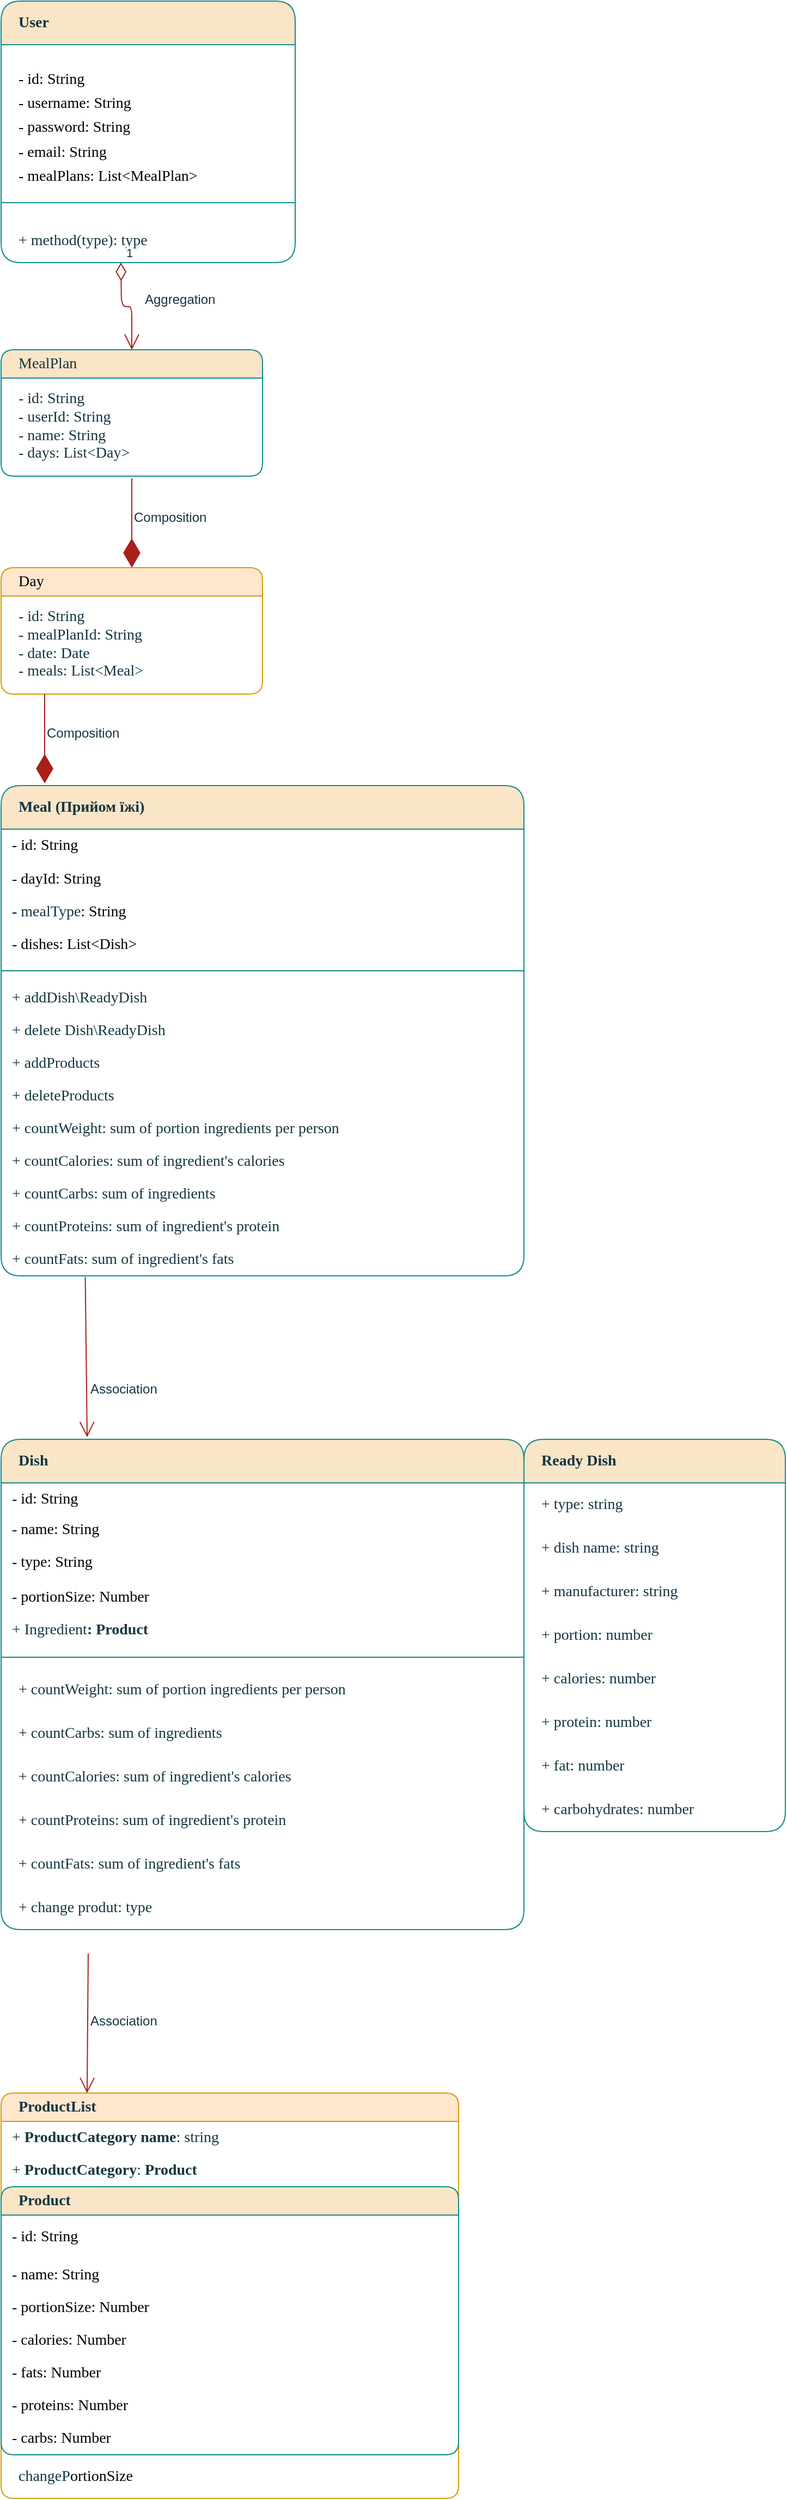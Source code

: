 <mxfile version="24.5.3" type="github">
  <diagram id="C5RBs43oDa-KdzZeNtuy" name="Class diagram">
    <mxGraphModel dx="2274" dy="549" grid="1" gridSize="10" guides="1" tooltips="1" connect="1" arrows="1" fold="1" page="1" pageScale="1" pageWidth="1169" pageHeight="1654" math="0" shadow="0">
      <root>
        <mxCell id="WIyWlLk6GJQsqaUBKTNV-0" />
        <mxCell id="WIyWlLk6GJQsqaUBKTNV-1" parent="WIyWlLk6GJQsqaUBKTNV-0" />
        <mxCell id="tmJ_A6NvHQKnJ2QSPhdl-1" value="User" style="swimlane;fontStyle=1;align=left;verticalAlign=middle;childLayout=stackLayout;horizontal=1;startSize=40;horizontalStack=0;resizeParent=1;resizeParentMax=0;resizeLast=0;collapsible=1;marginBottom=0;html=1;fontFamily=Lucida Console;fontSize=14;labelBorderColor=none;fontColor=#143642;labelBackgroundColor=none;fillColor=#FAE5C7;strokeColor=#0F8B8D;textDirection=ltr;spacingLeft=10;spacing=6;rounded=1;" parent="WIyWlLk6GJQsqaUBKTNV-1" vertex="1">
          <mxGeometry x="-1120" y="40" width="270" height="240" as="geometry" />
        </mxCell>
        <mxCell id="tmJ_A6NvHQKnJ2QSPhdl-2" value="&lt;p style=&quot;line-height: 160%;&quot;&gt;&lt;span style=&quot;color: rgb(0, 0, 0); font-size: 14px; text-wrap: wrap;&quot;&gt;- id: String&amp;nbsp; &amp;nbsp;&amp;nbsp;&lt;/span&gt;&lt;br style=&quot;padding: 0px; margin: 0px; color: rgb(0, 0, 0); font-size: 14px; text-wrap: wrap;&quot;&gt;&lt;span style=&quot;color: rgb(0, 0, 0); font-size: 14px; text-wrap: wrap;&quot;&gt;- username: String&lt;/span&gt;&lt;br style=&quot;padding: 0px; margin: 0px; color: rgb(0, 0, 0); font-size: 14px; text-wrap: wrap;&quot;&gt;&lt;span style=&quot;color: rgb(0, 0, 0); font-size: 14px; text-wrap: wrap;&quot;&gt;- password: String&amp;nbsp;&lt;/span&gt;&lt;br style=&quot;padding: 0px; margin: 0px; color: rgb(0, 0, 0); font-size: 14px; text-wrap: wrap;&quot;&gt;&lt;span style=&quot;color: rgb(0, 0, 0); font-size: 14px; text-wrap: wrap;&quot;&gt;- email: String&amp;nbsp;&lt;/span&gt;&lt;br style=&quot;padding: 0px; margin: 0px; color: rgb(0, 0, 0); font-size: 14px; text-wrap: wrap;&quot;&gt;&lt;span style=&quot;color: rgb(0, 0, 0); font-size: 14px; text-wrap: wrap;&quot;&gt;- mealPlans: List&amp;lt;MealPlan&amp;gt;&lt;/span&gt;&lt;/p&gt;" style="text;strokeColor=none;fillColor=none;align=left;verticalAlign=middle;spacingLeft=10;spacingRight=4;overflow=hidden;rotatable=0;points=[[0,0.5],[1,0.5]];portConstraint=eastwest;html=1;fontFamily=Lucida Console;fontSize=14;labelBorderColor=none;fontColor=#143642;labelBackgroundColor=none;textDirection=ltr;spacing=6;rounded=1;" parent="tmJ_A6NvHQKnJ2QSPhdl-1" vertex="1">
          <mxGeometry y="40" width="270" height="130" as="geometry" />
        </mxCell>
        <mxCell id="tmJ_A6NvHQKnJ2QSPhdl-3" value="" style="line;strokeWidth=1;fillColor=none;align=left;verticalAlign=middle;spacingTop=-1;spacingLeft=10;spacingRight=3;rotatable=0;labelPosition=right;points=[];portConstraint=eastwest;strokeColor=#0F8B8D;fontFamily=Lucida Console;fontSize=14;labelBorderColor=none;fontColor=#143642;labelBackgroundColor=none;textDirection=ltr;spacing=6;rounded=1;" parent="tmJ_A6NvHQKnJ2QSPhdl-1" vertex="1">
          <mxGeometry y="170" width="270" height="30" as="geometry" />
        </mxCell>
        <mxCell id="tmJ_A6NvHQKnJ2QSPhdl-4" value="+ method(type): type" style="text;strokeColor=none;fillColor=none;align=left;verticalAlign=middle;spacingLeft=10;spacingRight=4;overflow=hidden;rotatable=0;points=[[0,0.5],[1,0.5]];portConstraint=eastwest;html=1;fontFamily=Lucida Console;fontSize=14;labelBorderColor=none;fontColor=#143642;labelBackgroundColor=none;textDirection=ltr;spacing=6;rounded=1;" parent="tmJ_A6NvHQKnJ2QSPhdl-1" vertex="1">
          <mxGeometry y="200" width="270" height="40" as="geometry" />
        </mxCell>
        <mxCell id="IxJWcLa0LZMBQhHV0f2C-8" value="1" style="endArrow=open;html=1;endSize=12;startArrow=diamondThin;startSize=14;startFill=0;edgeStyle=orthogonalEdgeStyle;align=left;verticalAlign=bottom;rounded=1;strokeColor=#A8201A;fontColor=#143642;fillColor=#FAE5C7;entryX=0.5;entryY=0;entryDx=0;entryDy=0;" edge="1" parent="tmJ_A6NvHQKnJ2QSPhdl-1" target="IxJWcLa0LZMBQhHV0f2C-6">
          <mxGeometry x="-1" y="3" relative="1" as="geometry">
            <mxPoint x="110" y="240" as="sourcePoint" />
            <mxPoint x="270" y="240" as="targetPoint" />
          </mxGeometry>
        </mxCell>
        <mxCell id="tmJ_A6NvHQKnJ2QSPhdl-9" value="Ready Dish" style="swimlane;fontStyle=1;align=left;verticalAlign=middle;childLayout=stackLayout;horizontal=1;startSize=40;horizontalStack=0;resizeParent=1;resizeParentMax=0;resizeLast=0;collapsible=1;marginBottom=0;html=1;fontFamily=Lucida Console;fontSize=14;labelBorderColor=none;fillColor=#FAE5C7;strokeColor=#0F8B8D;labelBackgroundColor=none;fontColor=#143642;textDirection=ltr;spacingLeft=10;spacing=6;rounded=1;" parent="WIyWlLk6GJQsqaUBKTNV-1" vertex="1">
          <mxGeometry x="-640" y="1360" width="240" height="360" as="geometry">
            <mxRectangle x="-400" y="40" width="150" height="40" as="alternateBounds" />
          </mxGeometry>
        </mxCell>
        <mxCell id="tmJ_A6NvHQKnJ2QSPhdl-10" value="+ type: string" style="text;strokeColor=none;fillColor=none;align=left;verticalAlign=middle;spacingLeft=10;spacingRight=4;overflow=hidden;rotatable=0;points=[[0,0.5],[1,0.5]];portConstraint=eastwest;html=1;fontFamily=Lucida Console;fontSize=14;labelBorderColor=none;fontColor=#143642;labelBackgroundColor=none;textDirection=ltr;spacing=6;rounded=1;" parent="tmJ_A6NvHQKnJ2QSPhdl-9" vertex="1">
          <mxGeometry y="40" width="240" height="40" as="geometry" />
        </mxCell>
        <mxCell id="tmJ_A6NvHQKnJ2QSPhdl-67" value="&lt;span style=&quot;font-size: 14px;&quot;&gt;+ dish name: string&lt;/span&gt;" style="text;strokeColor=none;fillColor=none;align=left;verticalAlign=middle;spacingLeft=10;spacingRight=4;overflow=hidden;rotatable=0;points=[[0,0.5],[1,0.5]];portConstraint=eastwest;html=1;fontColor=#143642;fontSize=14;fontFamily=Lucida Console;labelBackgroundColor=none;textDirection=ltr;spacing=6;rounded=1;" parent="tmJ_A6NvHQKnJ2QSPhdl-9" vertex="1">
          <mxGeometry y="80" width="240" height="40" as="geometry" />
        </mxCell>
        <mxCell id="tmJ_A6NvHQKnJ2QSPhdl-27" value="+ manufacturer: string" style="text;strokeColor=none;fillColor=none;align=left;verticalAlign=middle;spacingLeft=10;spacingRight=4;overflow=hidden;rotatable=0;points=[[0,0.5],[1,0.5]];portConstraint=eastwest;html=1;fontFamily=Lucida Console;fontSize=14;labelBorderColor=none;fontColor=#143642;labelBackgroundColor=none;textDirection=ltr;spacing=6;rounded=1;" parent="tmJ_A6NvHQKnJ2QSPhdl-9" vertex="1">
          <mxGeometry y="120" width="240" height="40" as="geometry" />
        </mxCell>
        <mxCell id="tmJ_A6NvHQKnJ2QSPhdl-28" value="+ portion: number" style="text;strokeColor=none;fillColor=none;align=left;verticalAlign=middle;spacingLeft=10;spacingRight=4;overflow=hidden;rotatable=0;points=[[0,0.5],[1,0.5]];portConstraint=eastwest;html=1;fontFamily=Lucida Console;fontSize=14;labelBorderColor=none;fontColor=#143642;labelBackgroundColor=none;textDirection=ltr;spacing=6;rounded=1;" parent="tmJ_A6NvHQKnJ2QSPhdl-9" vertex="1">
          <mxGeometry y="160" width="240" height="40" as="geometry" />
        </mxCell>
        <mxCell id="tmJ_A6NvHQKnJ2QSPhdl-68" value="+&amp;nbsp;&lt;span style=&quot;font-size: 14px; white-space: pre;&quot;&gt;calories&lt;/span&gt;&lt;span style=&quot;font-size: 14px;&quot;&gt;:&amp;nbsp;&lt;/span&gt;number" style="text;strokeColor=none;fillColor=none;align=left;verticalAlign=middle;spacingLeft=10;spacingRight=4;overflow=hidden;rotatable=0;points=[[0,0.5],[1,0.5]];portConstraint=eastwest;html=1;fontFamily=Lucida Console;fontSize=14;labelBorderColor=none;fontColor=#143642;labelBackgroundColor=none;textDirection=ltr;spacing=6;rounded=1;" parent="tmJ_A6NvHQKnJ2QSPhdl-9" vertex="1">
          <mxGeometry y="200" width="240" height="40" as="geometry" />
        </mxCell>
        <mxCell id="tmJ_A6NvHQKnJ2QSPhdl-69" value="+&amp;nbsp;&lt;span style=&quot;font-size: 14px; white-space: pre;&quot;&gt;protein&lt;/span&gt;&lt;span style=&quot;font-size: 14px;&quot;&gt;:&amp;nbsp;&lt;/span&gt;number" style="text;strokeColor=none;fillColor=none;align=left;verticalAlign=middle;spacingLeft=10;spacingRight=4;overflow=hidden;rotatable=0;points=[[0,0.5],[1,0.5]];portConstraint=eastwest;html=1;fontFamily=Lucida Console;fontSize=14;labelBorderColor=none;fontColor=#143642;labelBackgroundColor=none;textDirection=ltr;spacing=6;rounded=1;" parent="tmJ_A6NvHQKnJ2QSPhdl-9" vertex="1">
          <mxGeometry y="240" width="240" height="40" as="geometry" />
        </mxCell>
        <mxCell id="tmJ_A6NvHQKnJ2QSPhdl-71" value="+&amp;nbsp;&lt;span style=&quot;font-size: 14px; white-space: pre;&quot;&gt;fat&lt;/span&gt;&lt;span style=&quot;font-size: 14px;&quot;&gt;:&amp;nbsp;&lt;/span&gt;number" style="text;strokeColor=none;fillColor=none;align=left;verticalAlign=middle;spacingLeft=10;spacingRight=4;overflow=hidden;rotatable=0;points=[[0,0.5],[1,0.5]];portConstraint=eastwest;html=1;fontFamily=Lucida Console;fontSize=14;labelBorderColor=none;fontColor=#143642;labelBackgroundColor=none;textDirection=ltr;spacing=6;rounded=1;" parent="tmJ_A6NvHQKnJ2QSPhdl-9" vertex="1">
          <mxGeometry y="280" width="240" height="40" as="geometry" />
        </mxCell>
        <mxCell id="tmJ_A6NvHQKnJ2QSPhdl-70" value="+&amp;nbsp;&lt;span style=&quot;font-size: 14px; white-space: pre;&quot;&gt;carbohydrates&lt;/span&gt;&lt;span style=&quot;font-size: 14px;&quot;&gt;:&amp;nbsp;&lt;/span&gt;number" style="text;strokeColor=none;fillColor=none;align=left;verticalAlign=middle;spacingLeft=10;spacingRight=4;overflow=hidden;rotatable=0;points=[[0,0.5],[1,0.5]];portConstraint=eastwest;html=1;fontFamily=Lucida Console;fontSize=14;labelBorderColor=none;fontColor=#143642;labelBackgroundColor=none;textDirection=ltr;spacing=6;rounded=1;" parent="tmJ_A6NvHQKnJ2QSPhdl-9" vertex="1">
          <mxGeometry y="320" width="240" height="40" as="geometry" />
        </mxCell>
        <mxCell id="tmJ_A6NvHQKnJ2QSPhdl-13" value="Meal (Прийом їжі) " style="swimlane;fontStyle=1;childLayout=stackLayout;horizontal=1;startSize=40;fillColor=#FAE5C7;horizontalStack=0;resizeParent=1;resizeParentMax=0;resizeLast=0;collapsible=1;marginBottom=0;html=1;fontFamily=Lucida Console;fontSize=14;labelBorderColor=none;fontColor=#143642;labelBackgroundColor=none;strokeColor=#0F8B8D;fillStyle=auto;swimlaneFillColor=none;verticalAlign=middle;textDirection=ltr;spacingLeft=10;spacing=6;align=left;rounded=1;" parent="WIyWlLk6GJQsqaUBKTNV-1" vertex="1">
          <mxGeometry x="-1120" y="760" width="480" height="450" as="geometry">
            <mxRectangle x="-480" y="40" width="160" height="40" as="alternateBounds" />
          </mxGeometry>
        </mxCell>
        <mxCell id="tmJ_A6NvHQKnJ2QSPhdl-15" value="&lt;span style=&quot;text-wrap: wrap; color: rgb(0, 0, 0); font-size: 14px;&quot;&gt;- id: String&lt;/span&gt;" style="text;strokeColor=none;fillColor=none;align=left;verticalAlign=middle;spacingLeft=10;spacingRight=0;overflow=hidden;rotatable=0;points=[[0,0.5],[1,0.5]];portConstraint=eastwest;html=1;labelBackgroundColor=none;fontColor=#143642;fontSize=14;fontFamily=Lucida Console;textDirection=ltr;spacing=0;rounded=1;" parent="tmJ_A6NvHQKnJ2QSPhdl-13" vertex="1">
          <mxGeometry y="40" width="480" height="30" as="geometry" />
        </mxCell>
        <mxCell id="IxJWcLa0LZMBQhHV0f2C-21" value="&lt;span style=&quot;font-family: &amp;quot;Lucida Console&amp;quot;; font-size: 14px; color: rgb(0, 0, 0);&quot;&gt;- dayId: String&amp;nbsp;&lt;/span&gt;" style="text;strokeColor=none;fillColor=none;align=left;verticalAlign=middle;spacingLeft=10;spacingRight=4;overflow=hidden;rotatable=0;points=[[0,0.5],[1,0.5]];portConstraint=eastwest;whiteSpace=wrap;html=1;fontColor=#143642;spacing=0;fontSize=14;" vertex="1" parent="tmJ_A6NvHQKnJ2QSPhdl-13">
          <mxGeometry y="70" width="480" height="30" as="geometry" />
        </mxCell>
        <mxCell id="IxJWcLa0LZMBQhHV0f2C-23" value="&lt;span style=&quot;font-family: &amp;quot;Lucida Console&amp;quot;; font-size: 14px; color: rgb(0, 0, 0);&quot;&gt;-&amp;nbsp;&lt;/span&gt;&lt;span style=&quot;font-family: &amp;quot;Lucida Console&amp;quot;; font-size: 14px; text-wrap: nowrap;&quot;&gt;mealType&lt;/span&gt;&lt;span style=&quot;font-family: &amp;quot;Lucida Console&amp;quot;; font-size: 14px; color: rgb(0, 0, 0);&quot;&gt;: String&amp;nbsp;&amp;nbsp;&lt;/span&gt;" style="text;strokeColor=none;fillColor=none;align=left;verticalAlign=middle;spacingLeft=10;spacingRight=4;overflow=hidden;rotatable=0;points=[[0,0.5],[1,0.5]];portConstraint=eastwest;whiteSpace=wrap;html=1;fontColor=#143642;spacing=0;fontSize=14;" vertex="1" parent="tmJ_A6NvHQKnJ2QSPhdl-13">
          <mxGeometry y="100" width="480" height="30" as="geometry" />
        </mxCell>
        <mxCell id="IxJWcLa0LZMBQhHV0f2C-22" value="&lt;span style=&quot;font-family: &amp;quot;Lucida Console&amp;quot;; font-size: 14px; color: rgb(0, 0, 0);&quot;&gt;- dishes: List&amp;lt;Dish&amp;gt;&amp;nbsp;&lt;/span&gt;" style="text;strokeColor=none;fillColor=none;align=left;verticalAlign=middle;spacingLeft=10;spacingRight=4;overflow=hidden;rotatable=0;points=[[0,0.5],[1,0.5]];portConstraint=eastwest;whiteSpace=wrap;html=1;fontColor=#143642;spacing=0;fontSize=14;" vertex="1" parent="tmJ_A6NvHQKnJ2QSPhdl-13">
          <mxGeometry y="130" width="480" height="30" as="geometry" />
        </mxCell>
        <mxCell id="0uNxK9CNjZ_VZ-BeiqDR-12" value="" style="line;strokeWidth=1;fillColor=none;align=left;verticalAlign=middle;spacingTop=0;spacingLeft=0;spacingRight=0;rotatable=0;labelPosition=right;points=[];portConstraint=eastwest;strokeColor=#0F8B8D;fontColor=#143642;fontSize=14;fontFamily=Lucida Console;labelBackgroundColor=none;textDirection=ltr;spacing=0;rounded=1;" parent="tmJ_A6NvHQKnJ2QSPhdl-13" vertex="1">
          <mxGeometry y="160" width="480" height="20" as="geometry" />
        </mxCell>
        <mxCell id="0uNxK9CNjZ_VZ-BeiqDR-13" value="+ addDish\ReadyDish" style="text;strokeColor=none;fillColor=none;align=left;verticalAlign=middle;spacingLeft=10;spacingRight=4;overflow=hidden;rotatable=0;points=[[0,0.5],[1,0.5]];portConstraint=eastwest;html=1;fontColor=#143642;fontSize=14;fontFamily=Lucida Console;labelBackgroundColor=none;textDirection=ltr;spacing=0;rounded=1;" parent="tmJ_A6NvHQKnJ2QSPhdl-13" vertex="1">
          <mxGeometry y="180" width="480" height="30" as="geometry" />
        </mxCell>
        <mxCell id="0uNxK9CNjZ_VZ-BeiqDR-21" value="+ delete Dish\ReadyDish" style="text;html=1;fontColor=#143642;fontSize=14;fontFamily=Lucida Console;verticalAlign=middle;labelBackgroundColor=none;textDirection=ltr;spacingLeft=10;spacing=0;align=left;rounded=1;" parent="tmJ_A6NvHQKnJ2QSPhdl-13" vertex="1">
          <mxGeometry y="210" width="480" height="30" as="geometry" />
        </mxCell>
        <mxCell id="0uNxK9CNjZ_VZ-BeiqDR-14" value="+ addProducts" style="text;strokeColor=none;fillColor=none;align=left;verticalAlign=middle;spacingLeft=10;spacingRight=4;overflow=hidden;rotatable=0;points=[[0,0.5],[1,0.5]];portConstraint=eastwest;html=1;fontColor=#143642;fontSize=14;fontFamily=Lucida Console;labelBackgroundColor=none;textDirection=ltr;spacing=0;rounded=1;" parent="tmJ_A6NvHQKnJ2QSPhdl-13" vertex="1">
          <mxGeometry y="240" width="480" height="30" as="geometry" />
        </mxCell>
        <mxCell id="0uNxK9CNjZ_VZ-BeiqDR-22" value="+ deleteProducts" style="text;strokeColor=none;fillColor=none;align=left;verticalAlign=middle;spacingLeft=10;spacingRight=4;overflow=hidden;rotatable=0;points=[[0,0.5],[1,0.5]];portConstraint=eastwest;html=1;fontColor=#143642;fontSize=14;fontFamily=Lucida Console;labelBackgroundColor=none;textDirection=ltr;spacing=0;rounded=1;" parent="tmJ_A6NvHQKnJ2QSPhdl-13" vertex="1">
          <mxGeometry y="270" width="480" height="30" as="geometry" />
        </mxCell>
        <mxCell id="0uNxK9CNjZ_VZ-BeiqDR-19" value="&lt;span style=&quot;font-size: 14px;&quot;&gt;+ count&lt;/span&gt;&lt;span style=&quot;font-size: 14px; white-space: pre;&quot;&gt;Weight&lt;/span&gt;&lt;span style=&quot;font-size: 14px;&quot;&gt;:&amp;nbsp;&lt;/span&gt;&lt;span style=&quot;font-size: 14px;&quot;&gt;sum of portion ingredients per person&lt;/span&gt;" style="text;strokeColor=none;fillColor=none;align=left;verticalAlign=middle;spacingLeft=10;spacingRight=4;overflow=hidden;rotatable=0;points=[[0,0.5],[1,0.5]];portConstraint=eastwest;html=1;fontColor=#143642;fontSize=14;fontFamily=Lucida Console;labelBackgroundColor=none;textDirection=ltr;spacing=0;rounded=1;" parent="tmJ_A6NvHQKnJ2QSPhdl-13" vertex="1">
          <mxGeometry y="300" width="480" height="30" as="geometry" />
        </mxCell>
        <mxCell id="0uNxK9CNjZ_VZ-BeiqDR-16" value="+ count&lt;span style=&quot;white-space: pre; font-size: 14px;&quot;&gt;Calories&lt;/span&gt;&lt;span style=&quot;font-size: 14px;&quot;&gt;:&amp;nbsp;&lt;/span&gt;sum of ingredient&#39;s&amp;nbsp;calories" style="text;strokeColor=none;fillColor=none;align=left;verticalAlign=middle;spacingLeft=10;spacingRight=4;overflow=hidden;rotatable=0;points=[[0,0.5],[1,0.5]];portConstraint=eastwest;html=1;fontFamily=Lucida Console;fontSize=14;labelBorderColor=none;fontColor=#143642;labelBackgroundColor=none;textDirection=ltr;spacing=0;rounded=1;" parent="tmJ_A6NvHQKnJ2QSPhdl-13" vertex="1">
          <mxGeometry y="330" width="480" height="30" as="geometry" />
        </mxCell>
        <mxCell id="0uNxK9CNjZ_VZ-BeiqDR-15" value="+ count&lt;span style=&quot;white-space: pre; font-size: 14px;&quot;&gt;Carbs&lt;/span&gt;&lt;span style=&quot;font-size: 14px;&quot;&gt;:&amp;nbsp;&lt;/span&gt;sum of ingredients" style="text;strokeColor=none;fillColor=none;align=left;verticalAlign=middle;spacingLeft=10;spacingRight=4;overflow=hidden;rotatable=0;points=[[0,0.5],[1,0.5]];portConstraint=eastwest;html=1;fontFamily=Lucida Console;fontSize=14;labelBorderColor=none;fontColor=#143642;labelBackgroundColor=none;textDirection=ltr;spacing=0;rounded=1;" parent="tmJ_A6NvHQKnJ2QSPhdl-13" vertex="1">
          <mxGeometry y="360" width="480" height="30" as="geometry" />
        </mxCell>
        <mxCell id="0uNxK9CNjZ_VZ-BeiqDR-20" value="+ count&lt;span style=&quot;white-space: pre; font-size: 14px;&quot;&gt;Proteins&lt;/span&gt;&lt;span style=&quot;font-size: 14px;&quot;&gt;:&amp;nbsp;&lt;/span&gt;sum of ingredient&#39;s&amp;nbsp;&lt;span style=&quot;font-size: 14px; white-space: pre;&quot;&gt;protein&lt;/span&gt;" style="text;strokeColor=none;fillColor=none;align=left;verticalAlign=middle;spacingLeft=10;spacingRight=4;overflow=hidden;rotatable=0;points=[[0,0.5],[1,0.5]];portConstraint=eastwest;html=1;fontFamily=Lucida Console;fontSize=14;labelBorderColor=none;fontColor=#143642;labelBackgroundColor=none;textDirection=ltr;spacing=0;rounded=1;" parent="tmJ_A6NvHQKnJ2QSPhdl-13" vertex="1">
          <mxGeometry y="390" width="480" height="30" as="geometry" />
        </mxCell>
        <mxCell id="0uNxK9CNjZ_VZ-BeiqDR-17" value="+ count&lt;span style=&quot;white-space: pre; font-size: 14px;&quot;&gt;Fats&lt;/span&gt;&lt;span style=&quot;font-size: 14px;&quot;&gt;:&amp;nbsp;&lt;/span&gt;sum of ingredient&#39;s&amp;nbsp;&lt;span style=&quot;font-size: 14px; white-space: pre;&quot;&gt;fats&lt;/span&gt;" style="text;strokeColor=none;fillColor=none;align=left;verticalAlign=middle;spacingLeft=10;spacingRight=4;overflow=hidden;rotatable=0;points=[[0,0.5],[1,0.5]];portConstraint=eastwest;html=1;fontFamily=Lucida Console;fontSize=14;labelBorderColor=none;fontColor=#143642;labelBackgroundColor=none;textDirection=ltr;spacing=0;rounded=1;" parent="tmJ_A6NvHQKnJ2QSPhdl-13" vertex="1">
          <mxGeometry y="420" width="480" height="30" as="geometry" />
        </mxCell>
        <mxCell id="tmJ_A6NvHQKnJ2QSPhdl-61" value="Dish" style="swimlane;fontStyle=1;align=left;verticalAlign=middle;childLayout=stackLayout;horizontal=1;startSize=40;horizontalStack=0;resizeParent=1;resizeParentMax=0;resizeLast=0;collapsible=1;marginBottom=0;html=1;fontFamily=Lucida Console;fontSize=14;labelBorderColor=none;fillColor=#FAE5C7;strokeColor=#0F8B8D;labelBackgroundColor=none;fontColor=#143642;textDirection=ltr;spacingLeft=10;spacing=6;rounded=1;" parent="WIyWlLk6GJQsqaUBKTNV-1" vertex="1">
          <mxGeometry x="-1120" y="1360" width="480" height="450" as="geometry">
            <mxRectangle x="-400" y="40" width="150" height="40" as="alternateBounds" />
          </mxGeometry>
        </mxCell>
        <mxCell id="tmJ_A6NvHQKnJ2QSPhdl-62" value="&lt;span style=&quot;text-wrap: wrap; color: rgb(0, 0, 0); font-size: 14px;&quot;&gt;- id: String&lt;/span&gt;" style="text;strokeColor=none;fillColor=none;align=left;verticalAlign=middle;spacingLeft=10;spacingRight=0;overflow=hidden;rotatable=0;points=[[0,0.5],[1,0.5]];portConstraint=eastwest;html=1;fontFamily=Lucida Console;fontSize=14;labelBorderColor=none;fontColor=#143642;labelBackgroundColor=none;textDirection=ltr;spacing=0;rounded=1;" parent="tmJ_A6NvHQKnJ2QSPhdl-61" vertex="1">
          <mxGeometry y="40" width="480" height="30" as="geometry" />
        </mxCell>
        <mxCell id="IxJWcLa0LZMBQhHV0f2C-18" value="&lt;span style=&quot;font-size: 14px; color: rgb(0, 0, 0);&quot;&gt;- name: String&amp;nbsp;&lt;/span&gt;" style="text;strokeColor=none;fillColor=none;align=left;verticalAlign=top;spacingLeft=10;spacingRight=0;overflow=hidden;rotatable=0;points=[[0,0.5],[1,0.5]];portConstraint=eastwest;whiteSpace=wrap;html=1;fontColor=#143642;spacing=0;fontSize=14;fontFamily=Lucida Console;" vertex="1" parent="tmJ_A6NvHQKnJ2QSPhdl-61">
          <mxGeometry y="70" width="480" height="30" as="geometry" />
        </mxCell>
        <mxCell id="IxJWcLa0LZMBQhHV0f2C-19" value="&lt;span style=&quot;font-size: 14px; color: rgb(0, 0, 0);&quot;&gt;- type: String&amp;nbsp;&amp;nbsp;&lt;/span&gt;" style="text;strokeColor=none;fillColor=none;align=left;verticalAlign=top;spacingLeft=10;spacingRight=0;overflow=hidden;rotatable=0;points=[[0,0.5],[1,0.5]];portConstraint=eastwest;whiteSpace=wrap;html=1;fontColor=#143642;spacing=0;fontSize=14;fontFamily=Lucida Console;" vertex="1" parent="tmJ_A6NvHQKnJ2QSPhdl-61">
          <mxGeometry y="100" width="480" height="30" as="geometry" />
        </mxCell>
        <mxCell id="IxJWcLa0LZMBQhHV0f2C-20" value="&lt;span style=&quot;text-wrap: wrap; color: rgb(0, 0, 0); font-size: 14px;&quot;&gt;- portionSize: Number&amp;nbsp;&lt;/span&gt;" style="text;strokeColor=none;fillColor=none;align=left;verticalAlign=middle;spacingLeft=10;spacingRight=0;overflow=hidden;rotatable=0;points=[[0,0.5],[1,0.5]];portConstraint=eastwest;html=1;fontFamily=Lucida Console;fontSize=14;labelBorderColor=none;fontColor=#143642;labelBackgroundColor=none;textDirection=ltr;spacing=0;rounded=1;" vertex="1" parent="tmJ_A6NvHQKnJ2QSPhdl-61">
          <mxGeometry y="130" width="480" height="30" as="geometry" />
        </mxCell>
        <mxCell id="tmJ_A6NvHQKnJ2QSPhdl-64" value="+ Ingredient&lt;span style=&quot;font-weight: 700; font-size: 14px;&quot;&gt;:&amp;nbsp;&lt;/span&gt;&lt;span style=&quot;font-weight: 700; font-size: 14px;&quot;&gt;Product&lt;/span&gt;" style="text;strokeColor=none;fillColor=none;align=left;verticalAlign=middle;spacingLeft=10;spacingRight=0;overflow=hidden;rotatable=0;points=[[0,0.5],[1,0.5]];portConstraint=eastwest;html=1;fontFamily=Lucida Console;fontSize=14;labelBorderColor=none;fontColor=#143642;labelBackgroundColor=none;textDirection=ltr;spacing=0;rounded=1;" parent="tmJ_A6NvHQKnJ2QSPhdl-61" vertex="1">
          <mxGeometry y="160" width="480" height="30" as="geometry" />
        </mxCell>
        <mxCell id="tmJ_A6NvHQKnJ2QSPhdl-65" value="" style="line;strokeWidth=1;fillColor=none;align=left;verticalAlign=middle;spacingTop=0;spacingLeft=10;spacingRight=0;rotatable=0;labelPosition=right;points=[];portConstraint=eastwest;strokeColor=#0F8B8D;fontFamily=Lucida Console;fontSize=14;labelBorderColor=none;fontColor=#143642;labelBackgroundColor=none;textDirection=ltr;spacing=0;rounded=1;" parent="tmJ_A6NvHQKnJ2QSPhdl-61" vertex="1">
          <mxGeometry y="190" width="480" height="20" as="geometry" />
        </mxCell>
        <mxCell id="0uNxK9CNjZ_VZ-BeiqDR-18" value="+ count&lt;span style=&quot;white-space: pre; font-size: 14px;&quot;&gt;Weight&lt;/span&gt;&lt;span style=&quot;font-size: 14px;&quot;&gt;:&amp;nbsp;&lt;/span&gt;sum of portion ingredients per person" style="text;strokeColor=none;fillColor=none;align=left;verticalAlign=middle;spacingLeft=10;spacingRight=4;overflow=hidden;rotatable=0;points=[[0,0.5],[1,0.5]];portConstraint=eastwest;html=1;fontFamily=Lucida Console;fontSize=14;labelBorderColor=none;fontColor=#143642;labelBackgroundColor=none;textDirection=ltr;spacing=6;rounded=1;" parent="tmJ_A6NvHQKnJ2QSPhdl-61" vertex="1">
          <mxGeometry y="210" width="480" height="40" as="geometry" />
        </mxCell>
        <mxCell id="tmJ_A6NvHQKnJ2QSPhdl-76" value="+ count&lt;span style=&quot;white-space: pre; font-size: 14px;&quot;&gt;Carbs&lt;/span&gt;&lt;span style=&quot;font-size: 14px;&quot;&gt;:&amp;nbsp;&lt;/span&gt;sum of ingredients" style="text;strokeColor=none;fillColor=none;align=left;verticalAlign=middle;spacingLeft=10;spacingRight=4;overflow=hidden;rotatable=0;points=[[0,0.5],[1,0.5]];portConstraint=eastwest;html=1;fontFamily=Lucida Console;fontSize=14;labelBorderColor=none;fontColor=#143642;labelBackgroundColor=none;textDirection=ltr;spacing=6;rounded=1;" parent="tmJ_A6NvHQKnJ2QSPhdl-61" vertex="1">
          <mxGeometry y="250" width="480" height="40" as="geometry" />
        </mxCell>
        <mxCell id="tmJ_A6NvHQKnJ2QSPhdl-73" value="+ count&lt;span style=&quot;white-space: pre; font-size: 14px;&quot;&gt;Calories&lt;/span&gt;&lt;span style=&quot;font-size: 14px;&quot;&gt;:&amp;nbsp;&lt;/span&gt;sum of ingredient&#39;s&amp;nbsp;calories" style="text;strokeColor=none;fillColor=none;align=left;verticalAlign=middle;spacingLeft=10;spacingRight=4;overflow=hidden;rotatable=0;points=[[0,0.5],[1,0.5]];portConstraint=eastwest;html=1;fontFamily=Lucida Console;fontSize=14;labelBorderColor=none;fontColor=#143642;labelBackgroundColor=none;textDirection=ltr;spacing=6;rounded=1;" parent="tmJ_A6NvHQKnJ2QSPhdl-61" vertex="1">
          <mxGeometry y="290" width="480" height="40" as="geometry" />
        </mxCell>
        <mxCell id="tmJ_A6NvHQKnJ2QSPhdl-74" value="+ count&lt;span style=&quot;white-space: pre; font-size: 14px;&quot;&gt;Proteins&lt;/span&gt;&lt;span style=&quot;font-size: 14px;&quot;&gt;:&amp;nbsp;&lt;/span&gt;sum of ingredient&#39;s&amp;nbsp;&lt;span style=&quot;font-size: 14px; white-space: pre;&quot;&gt;protein&lt;/span&gt;" style="text;strokeColor=none;fillColor=none;align=left;verticalAlign=middle;spacingLeft=10;spacingRight=4;overflow=hidden;rotatable=0;points=[[0,0.5],[1,0.5]];portConstraint=eastwest;html=1;fontFamily=Lucida Console;fontSize=14;labelBorderColor=none;fontColor=#143642;labelBackgroundColor=none;textDirection=ltr;spacing=6;rounded=1;" parent="tmJ_A6NvHQKnJ2QSPhdl-61" vertex="1">
          <mxGeometry y="330" width="480" height="40" as="geometry" />
        </mxCell>
        <mxCell id="tmJ_A6NvHQKnJ2QSPhdl-75" value="+ count&lt;span style=&quot;white-space: pre; font-size: 14px;&quot;&gt;Fats&lt;/span&gt;&lt;span style=&quot;font-size: 14px;&quot;&gt;:&amp;nbsp;&lt;/span&gt;sum of ingredient&#39;s&amp;nbsp;&lt;span style=&quot;font-size: 14px; white-space: pre;&quot;&gt;fats&lt;/span&gt;" style="text;strokeColor=none;fillColor=none;align=left;verticalAlign=middle;spacingLeft=10;spacingRight=4;overflow=hidden;rotatable=0;points=[[0,0.5],[1,0.5]];portConstraint=eastwest;html=1;fontFamily=Lucida Console;fontSize=14;labelBorderColor=none;fontColor=#143642;labelBackgroundColor=none;textDirection=ltr;spacing=6;rounded=1;" parent="tmJ_A6NvHQKnJ2QSPhdl-61" vertex="1">
          <mxGeometry y="370" width="480" height="40" as="geometry" />
        </mxCell>
        <mxCell id="tmJ_A6NvHQKnJ2QSPhdl-66" value="+ change produt: type" style="text;strokeColor=none;fillColor=none;align=left;verticalAlign=middle;spacingLeft=10;spacingRight=4;overflow=hidden;rotatable=0;points=[[0,0.5],[1,0.5]];portConstraint=eastwest;html=1;fontFamily=Lucida Console;fontSize=14;labelBorderColor=none;fontColor=#143642;labelBackgroundColor=none;textDirection=ltr;spacing=6;rounded=1;" parent="tmJ_A6NvHQKnJ2QSPhdl-61" vertex="1">
          <mxGeometry y="410" width="480" height="40" as="geometry" />
        </mxCell>
        <mxCell id="0uNxK9CNjZ_VZ-BeiqDR-4" value="&lt;span style=&quot;color: rgb(20, 54, 66); font-weight: 700; font-size: 14px;&quot;&gt;ProductList&lt;/span&gt;" style="swimlane;fontStyle=0;childLayout=stackLayout;horizontal=1;startSize=26;fillColor=#ffe6cc;horizontalStack=0;resizeParent=1;resizeParentMax=0;resizeLast=0;collapsible=1;marginBottom=0;html=1;fontSize=14;fontFamily=Lucida Console;labelBackgroundColor=none;strokeColor=#d79b00;verticalAlign=middle;textDirection=ltr;spacingLeft=10;spacing=6;align=left;rounded=1;" parent="WIyWlLk6GJQsqaUBKTNV-1" vertex="1">
          <mxGeometry x="-1120" y="1960" width="420" height="372" as="geometry" />
        </mxCell>
        <mxCell id="tmJ_A6NvHQKnJ2QSPhdl-52" value="&lt;span style=&quot;font-size: 14px;&quot;&gt;+&amp;nbsp;&lt;/span&gt;&lt;span style=&quot;font-weight: 700; font-size: 14px;&quot;&gt;ProductCategory name&lt;/span&gt;&lt;span style=&quot;font-size: 14px;&quot;&gt;: string&lt;/span&gt;" style="text;strokeColor=none;fillColor=none;align=left;verticalAlign=middle;spacingLeft=10;spacingRight=0;overflow=hidden;rotatable=0;points=[[0,0.5],[1,0.5]];portConstraint=eastwest;html=1;fontFamily=Lucida Console;fontSize=14;labelBackgroundColor=none;fontColor=#143642;textDirection=ltr;spacing=0;rounded=1;" parent="0uNxK9CNjZ_VZ-BeiqDR-4" vertex="1">
          <mxGeometry y="26" width="420" height="30" as="geometry" />
        </mxCell>
        <mxCell id="tmJ_A6NvHQKnJ2QSPhdl-53" value="+&amp;nbsp;&lt;span style=&quot;font-weight: 700; font-size: 14px;&quot;&gt;ProductCategory&lt;/span&gt;:&amp;nbsp;&lt;span style=&quot;font-weight: 700; font-size: 14px;&quot;&gt;Product&lt;/span&gt;" style="text;strokeColor=none;fillColor=none;align=left;verticalAlign=middle;spacingLeft=10;spacingRight=0;overflow=hidden;rotatable=0;points=[[0,0.5],[1,0.5]];portConstraint=eastwest;html=1;fontFamily=Lucida Console;fontSize=14;labelBackgroundColor=none;fontColor=#143642;textDirection=ltr;spacing=0;rounded=1;" parent="0uNxK9CNjZ_VZ-BeiqDR-4" vertex="1">
          <mxGeometry y="56" width="420" height="30" as="geometry" />
        </mxCell>
        <mxCell id="0uNxK9CNjZ_VZ-BeiqDR-0" value="Product" style="swimlane;fontStyle=1;align=left;verticalAlign=middle;childLayout=stackLayout;horizontal=1;startSize=26;horizontalStack=0;resizeParent=1;resizeParentMax=0;resizeLast=0;collapsible=1;marginBottom=0;html=1;fontSize=14;fontFamily=Lucida Console;labelBackgroundColor=none;fillColor=#FAE5C7;strokeColor=#0F8B8D;fontColor=#143642;textDirection=ltr;spacingLeft=10;spacing=6;rounded=1;" parent="0uNxK9CNjZ_VZ-BeiqDR-4" vertex="1">
          <mxGeometry y="86" width="420" height="246" as="geometry" />
        </mxCell>
        <mxCell id="0uNxK9CNjZ_VZ-BeiqDR-1" value="&lt;span style=&quot;color: rgb(0, 0, 0); font-size: 14px; text-wrap: wrap;&quot;&gt;- id: String&lt;/span&gt;" style="text;strokeColor=none;fillColor=none;align=left;verticalAlign=middle;spacingLeft=10;spacingRight=0;overflow=hidden;rotatable=0;points=[[0,0.5],[1,0.5]];portConstraint=eastwest;html=1;fontSize=14;fontFamily=Lucida Console;labelBackgroundColor=none;fontColor=#143642;textDirection=ltr;spacing=0;rounded=1;" parent="0uNxK9CNjZ_VZ-BeiqDR-0" vertex="1">
          <mxGeometry y="26" width="420" height="40" as="geometry" />
        </mxCell>
        <mxCell id="IxJWcLa0LZMBQhHV0f2C-28" value="&lt;span style=&quot;font-family: &amp;quot;Lucida Console&amp;quot;; font-size: 14px; color: rgb(0, 0, 0);&quot;&gt;- name: String&amp;nbsp;&amp;nbsp;&lt;/span&gt;" style="text;strokeColor=none;fillColor=none;align=left;verticalAlign=middle;spacingLeft=10;spacingRight=0;overflow=hidden;rotatable=0;points=[[0,0.5],[1,0.5]];portConstraint=eastwest;whiteSpace=wrap;html=1;fontColor=#143642;spacing=0;" vertex="1" parent="0uNxK9CNjZ_VZ-BeiqDR-0">
          <mxGeometry y="66" width="420" height="30" as="geometry" />
        </mxCell>
        <mxCell id="IxJWcLa0LZMBQhHV0f2C-29" value="&lt;span style=&quot;font-family: &amp;quot;Lucida Console&amp;quot;; font-size: 14px; color: rgb(0, 0, 0);&quot;&gt;- portionSize: Number&lt;/span&gt;" style="text;strokeColor=none;fillColor=none;align=left;verticalAlign=middle;spacingLeft=10;spacingRight=0;overflow=hidden;rotatable=0;points=[[0,0.5],[1,0.5]];portConstraint=eastwest;whiteSpace=wrap;html=1;fontColor=#143642;spacing=0;" vertex="1" parent="0uNxK9CNjZ_VZ-BeiqDR-0">
          <mxGeometry y="96" width="420" height="30" as="geometry" />
        </mxCell>
        <mxCell id="IxJWcLa0LZMBQhHV0f2C-27" value="&lt;span style=&quot;font-family: &amp;quot;Lucida Console&amp;quot;; font-size: 14px; color: rgb(0, 0, 0);&quot;&gt;- calories: Number&amp;nbsp;&lt;/span&gt;" style="text;strokeColor=none;fillColor=none;align=left;verticalAlign=middle;spacingLeft=10;spacingRight=0;overflow=hidden;rotatable=0;points=[[0,0.5],[1,0.5]];portConstraint=eastwest;whiteSpace=wrap;html=1;fontColor=#143642;spacing=0;" vertex="1" parent="0uNxK9CNjZ_VZ-BeiqDR-0">
          <mxGeometry y="126" width="420" height="30" as="geometry" />
        </mxCell>
        <mxCell id="IxJWcLa0LZMBQhHV0f2C-26" value="&lt;span style=&quot;font-family: &amp;quot;Lucida Console&amp;quot;; font-size: 14px; color: rgb(0, 0, 0);&quot;&gt;- fats: Number&lt;/span&gt;" style="text;strokeColor=none;fillColor=none;align=left;verticalAlign=middle;spacingLeft=10;spacingRight=0;overflow=hidden;rotatable=0;points=[[0,0.5],[1,0.5]];portConstraint=eastwest;whiteSpace=wrap;html=1;fontColor=#143642;spacing=0;" vertex="1" parent="0uNxK9CNjZ_VZ-BeiqDR-0">
          <mxGeometry y="156" width="420" height="30" as="geometry" />
        </mxCell>
        <mxCell id="IxJWcLa0LZMBQhHV0f2C-25" value="&lt;span style=&quot;font-family: &amp;quot;Lucida Console&amp;quot;; font-size: 14px; color: rgb(0, 0, 0);&quot;&gt;- proteins: Number&amp;nbsp;&lt;/span&gt;" style="text;strokeColor=none;fillColor=none;align=left;verticalAlign=middle;spacingLeft=10;spacingRight=0;overflow=hidden;rotatable=0;points=[[0,0.5],[1,0.5]];portConstraint=eastwest;whiteSpace=wrap;html=1;fontColor=#143642;spacing=0;" vertex="1" parent="0uNxK9CNjZ_VZ-BeiqDR-0">
          <mxGeometry y="186" width="420" height="30" as="geometry" />
        </mxCell>
        <mxCell id="IxJWcLa0LZMBQhHV0f2C-24" value="&lt;span style=&quot;font-family: &amp;quot;Lucida Console&amp;quot;; font-size: 14px; color: rgb(0, 0, 0);&quot;&gt;- carbs: Number&amp;nbsp;&lt;/span&gt;" style="text;strokeColor=none;fillColor=none;align=left;verticalAlign=middle;spacingLeft=10;spacingRight=0;overflow=hidden;rotatable=0;points=[[0,0.5],[1,0.5]];portConstraint=eastwest;whiteSpace=wrap;html=1;fontColor=#143642;spacing=0;" vertex="1" parent="0uNxK9CNjZ_VZ-BeiqDR-0">
          <mxGeometry y="216" width="420" height="30" as="geometry" />
        </mxCell>
        <mxCell id="0uNxK9CNjZ_VZ-BeiqDR-11" value="changeP&lt;span style=&quot;color: rgb(0, 0, 0); font-size: 14px; text-wrap: wrap;&quot;&gt;ortionSize&lt;/span&gt;" style="text;strokeColor=none;fillColor=none;align=left;verticalAlign=middle;spacingLeft=10;spacingRight=4;overflow=hidden;rotatable=0;points=[[0,0.5],[1,0.5]];portConstraint=eastwest;html=1;fontSize=14;fontFamily=Lucida Console;labelBackgroundColor=none;fontColor=#143642;textDirection=ltr;spacing=6;rounded=1;" parent="0uNxK9CNjZ_VZ-BeiqDR-4" vertex="1">
          <mxGeometry y="332" width="420" height="40" as="geometry" />
        </mxCell>
        <mxCell id="IxJWcLa0LZMBQhHV0f2C-2" value="&lt;span style=&quot;font-size: 14px;&quot;&gt;Day&lt;/span&gt;" style="swimlane;fontStyle=0;childLayout=stackLayout;horizontal=1;startSize=26;fillColor=#ffe6cc;horizontalStack=0;resizeParent=1;resizeParentMax=0;resizeLast=0;collapsible=1;marginBottom=0;whiteSpace=wrap;html=1;labelBackgroundColor=none;strokeColor=#d79b00;fontFamily=Lucida Console;fontSize=14;textDirection=ltr;spacingLeft=10;spacing=6;align=left;rounded=1;" vertex="1" parent="WIyWlLk6GJQsqaUBKTNV-1">
          <mxGeometry x="-1120" y="560" width="240" height="116" as="geometry" />
        </mxCell>
        <mxCell id="IxJWcLa0LZMBQhHV0f2C-4" value="&lt;span style=&quot;font-size: 14px;&quot;&gt;- id: String&amp;nbsp; &amp;nbsp;&amp;nbsp;&lt;/span&gt;&lt;br style=&quot;padding: 0px; margin: 0px; font-size: 14px;&quot;&gt;&lt;span style=&quot;font-size: 14px;&quot;&gt;- mealPlanId: String&amp;nbsp;&lt;/span&gt;&lt;br style=&quot;padding: 0px; margin: 0px; font-size: 14px;&quot;&gt;&lt;span style=&quot;font-size: 14px;&quot;&gt;- date: Date&amp;nbsp; &amp;nbsp;&amp;nbsp;&lt;/span&gt;&lt;br style=&quot;padding: 0px; margin: 0px; font-size: 14px;&quot;&gt;&lt;span style=&quot;font-size: 14px;&quot;&gt;- meals: List&amp;lt;Meal&amp;gt;&lt;/span&gt;" style="text;strokeColor=none;fillColor=none;align=left;verticalAlign=top;spacingLeft=10;spacingRight=4;overflow=hidden;rotatable=0;points=[[0,0.5],[1,0.5]];portConstraint=eastwest;whiteSpace=wrap;html=1;fontSize=14;labelBackgroundColor=none;fontColor=#143642;fontFamily=Lucida Console;textDirection=ltr;spacing=6;rounded=1;" vertex="1" parent="IxJWcLa0LZMBQhHV0f2C-2">
          <mxGeometry y="26" width="240" height="90" as="geometry" />
        </mxCell>
        <mxCell id="IxJWcLa0LZMBQhHV0f2C-6" value="MealPlan&amp;nbsp; &amp;nbsp; &amp;nbsp;" style="swimlane;fontStyle=0;childLayout=stackLayout;horizontal=1;startSize=26;fillColor=#FAE5C7;horizontalStack=0;resizeParent=1;resizeParentMax=0;resizeLast=0;collapsible=1;marginBottom=0;whiteSpace=wrap;html=1;strokeColor=#0F8B8D;labelBackgroundColor=none;fontColor=#143642;fontFamily=Lucida Console;fontSize=14;textDirection=ltr;spacingLeft=10;spacing=6;align=left;rounded=1;" vertex="1" parent="WIyWlLk6GJQsqaUBKTNV-1">
          <mxGeometry x="-1120" y="360" width="240" height="116" as="geometry" />
        </mxCell>
        <mxCell id="IxJWcLa0LZMBQhHV0f2C-7" value="- id: String&amp;nbsp;&lt;br style=&quot;font-size: 14px;&quot;&gt;- userId: String&amp;nbsp;&lt;br style=&quot;font-size: 14px;&quot;&gt;- name: String&lt;br style=&quot;font-size: 14px;&quot;&gt;- days: List&amp;lt;Day&amp;gt;" style="text;strokeColor=none;fillColor=none;align=left;verticalAlign=top;spacingLeft=10;spacingRight=4;overflow=hidden;rotatable=0;points=[[0,0.5],[1,0.5]];portConstraint=eastwest;whiteSpace=wrap;html=1;fontSize=14;labelBackgroundColor=none;fontColor=#143642;fontFamily=Lucida Console;textDirection=ltr;spacing=6;rounded=1;" vertex="1" parent="IxJWcLa0LZMBQhHV0f2C-6">
          <mxGeometry y="26" width="240" height="90" as="geometry" />
        </mxCell>
        <mxCell id="IxJWcLa0LZMBQhHV0f2C-9" value="" style="endArrow=diamondThin;endFill=1;endSize=24;html=1;rounded=1;strokeColor=#A8201A;fontColor=#143642;fillColor=#FAE5C7;entryX=0.5;entryY=0;entryDx=0;entryDy=0;" edge="1" parent="WIyWlLk6GJQsqaUBKTNV-1" target="IxJWcLa0LZMBQhHV0f2C-2">
          <mxGeometry width="160" relative="1" as="geometry">
            <mxPoint x="-1000" y="478" as="sourcePoint" />
            <mxPoint x="-680" y="500" as="targetPoint" />
          </mxGeometry>
        </mxCell>
        <mxCell id="IxJWcLa0LZMBQhHV0f2C-10" value="Aggregation" style="text;whiteSpace=wrap;html=1;fontColor=#143642;rounded=1;" vertex="1" parent="WIyWlLk6GJQsqaUBKTNV-1">
          <mxGeometry x="-990" y="300" width="100" height="40" as="geometry" />
        </mxCell>
        <mxCell id="IxJWcLa0LZMBQhHV0f2C-11" value="Composition" style="text;whiteSpace=wrap;html=1;fontColor=#143642;rounded=1;" vertex="1" parent="WIyWlLk6GJQsqaUBKTNV-1">
          <mxGeometry x="-1000" y="500" width="100" height="40" as="geometry" />
        </mxCell>
        <mxCell id="IxJWcLa0LZMBQhHV0f2C-12" value="" style="endArrow=diamondThin;endFill=1;endSize=24;html=1;rounded=1;strokeColor=#A8201A;fontColor=#143642;fillColor=#FAE5C7;entryX=0.5;entryY=0;entryDx=0;entryDy=0;" edge="1" parent="WIyWlLk6GJQsqaUBKTNV-1">
          <mxGeometry width="160" relative="1" as="geometry">
            <mxPoint x="-1080" y="676" as="sourcePoint" />
            <mxPoint x="-1080" y="758" as="targetPoint" />
          </mxGeometry>
        </mxCell>
        <mxCell id="IxJWcLa0LZMBQhHV0f2C-13" value="Composition" style="text;whiteSpace=wrap;html=1;fontColor=#143642;rounded=1;" vertex="1" parent="WIyWlLk6GJQsqaUBKTNV-1">
          <mxGeometry x="-1080" y="698" width="100" height="40" as="geometry" />
        </mxCell>
        <mxCell id="IxJWcLa0LZMBQhHV0f2C-14" value="" style="endArrow=open;endFill=1;endSize=12;html=1;rounded=1;strokeColor=#A8201A;fontColor=#143642;fillColor=#FAE5C7;exitX=0.161;exitY=1.033;exitDx=0;exitDy=0;exitPerimeter=0;" edge="1" parent="WIyWlLk6GJQsqaUBKTNV-1" source="0uNxK9CNjZ_VZ-BeiqDR-17">
          <mxGeometry width="160" relative="1" as="geometry">
            <mxPoint x="-1040" y="1290" as="sourcePoint" />
            <mxPoint x="-1041" y="1358" as="targetPoint" />
          </mxGeometry>
        </mxCell>
        <mxCell id="IxJWcLa0LZMBQhHV0f2C-15" value="Association" style="text;whiteSpace=wrap;html=1;fontColor=#143642;rounded=1;" vertex="1" parent="WIyWlLk6GJQsqaUBKTNV-1">
          <mxGeometry x="-1040" y="1300" width="90" height="40" as="geometry" />
        </mxCell>
        <mxCell id="IxJWcLa0LZMBQhHV0f2C-16" value="" style="endArrow=open;endFill=1;endSize=12;html=1;rounded=1;strokeColor=#A8201A;fontColor=#143642;fillColor=#FAE5C7;" edge="1" parent="WIyWlLk6GJQsqaUBKTNV-1">
          <mxGeometry width="160" relative="1" as="geometry">
            <mxPoint x="-1040" y="1832" as="sourcePoint" />
            <mxPoint x="-1041.05" y="1960" as="targetPoint" />
          </mxGeometry>
        </mxCell>
        <mxCell id="IxJWcLa0LZMBQhHV0f2C-17" value="Association" style="text;whiteSpace=wrap;html=1;fontColor=#143642;rounded=1;" vertex="1" parent="WIyWlLk6GJQsqaUBKTNV-1">
          <mxGeometry x="-1040" y="1880" width="90" height="20" as="geometry" />
        </mxCell>
      </root>
    </mxGraphModel>
  </diagram>
</mxfile>
